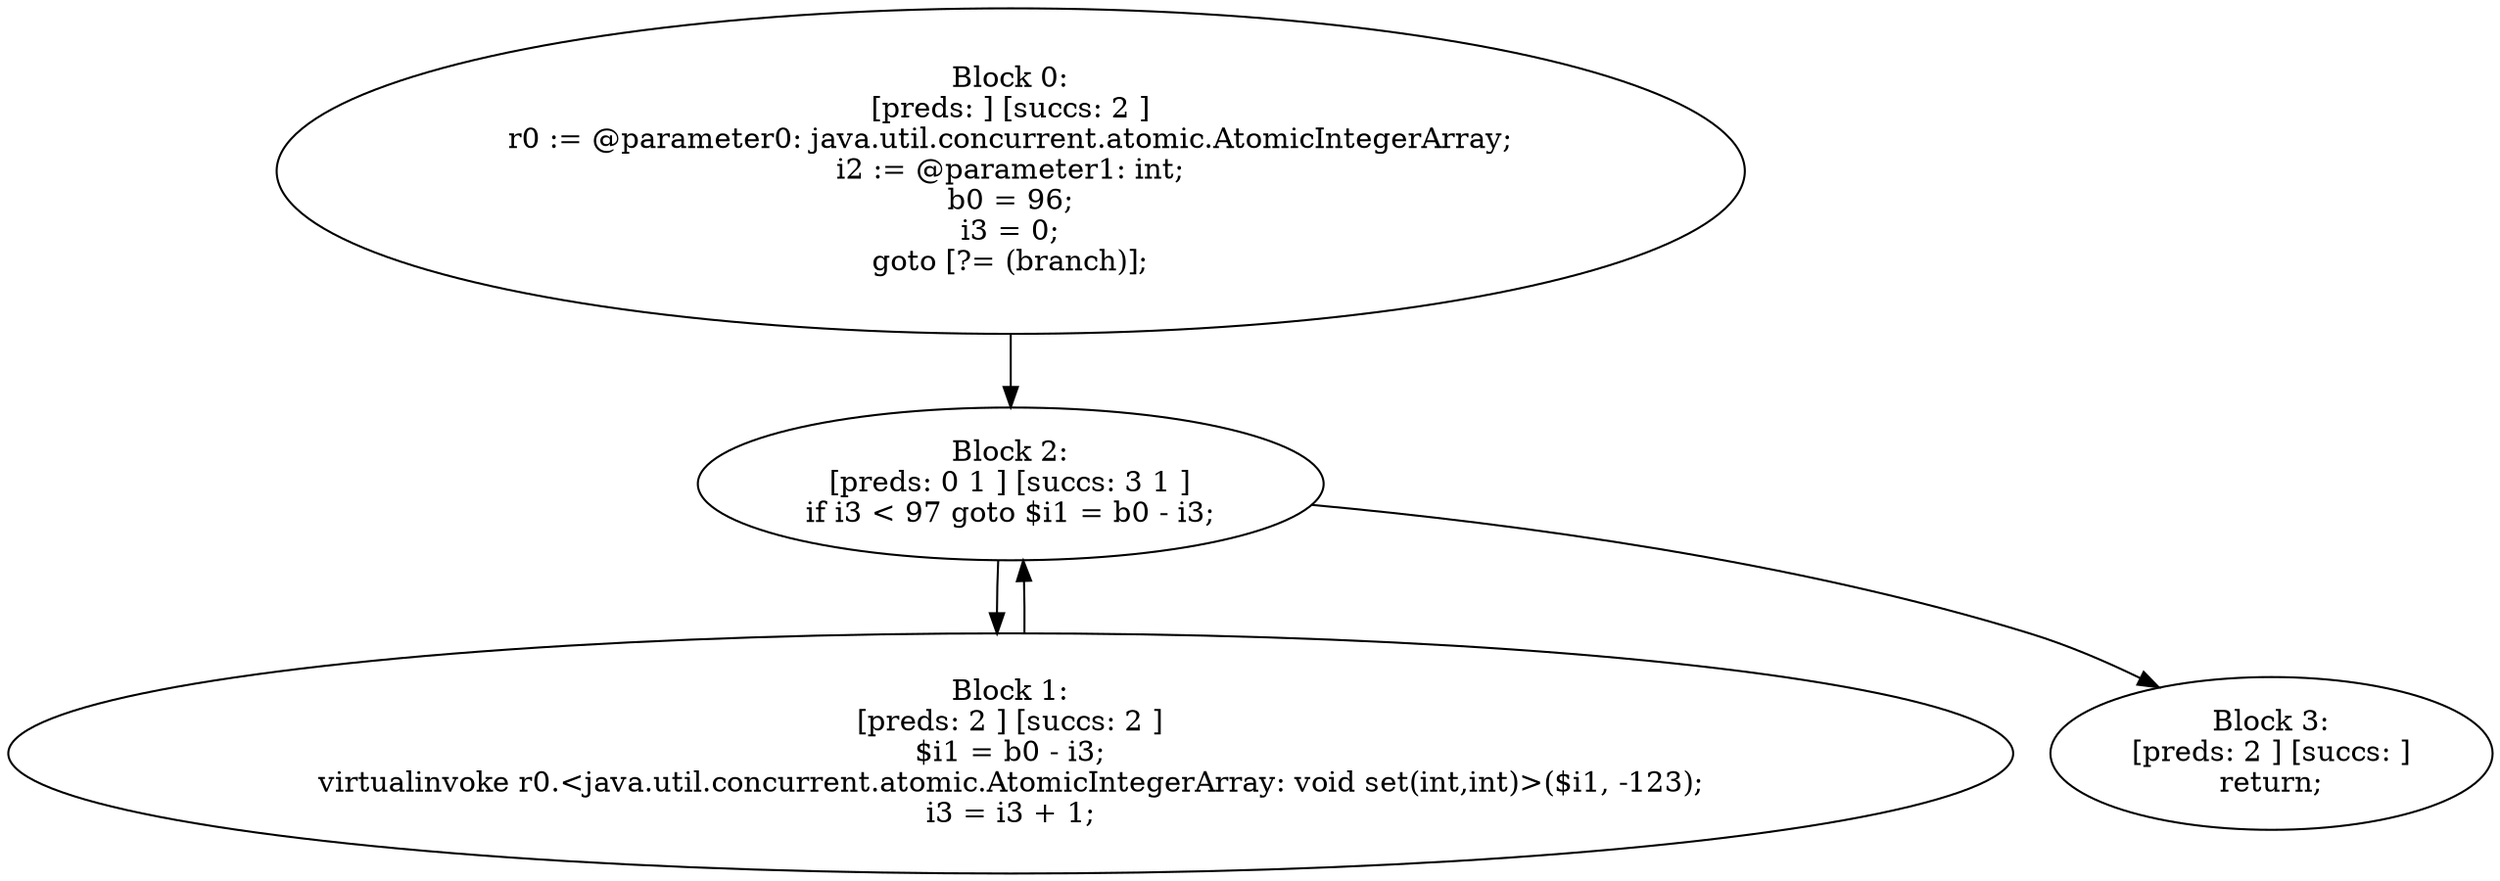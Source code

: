 digraph "unitGraph" {
    "Block 0:
[preds: ] [succs: 2 ]
r0 := @parameter0: java.util.concurrent.atomic.AtomicIntegerArray;
i2 := @parameter1: int;
b0 = 96;
i3 = 0;
goto [?= (branch)];
"
    "Block 1:
[preds: 2 ] [succs: 2 ]
$i1 = b0 - i3;
virtualinvoke r0.<java.util.concurrent.atomic.AtomicIntegerArray: void set(int,int)>($i1, -123);
i3 = i3 + 1;
"
    "Block 2:
[preds: 0 1 ] [succs: 3 1 ]
if i3 < 97 goto $i1 = b0 - i3;
"
    "Block 3:
[preds: 2 ] [succs: ]
return;
"
    "Block 0:
[preds: ] [succs: 2 ]
r0 := @parameter0: java.util.concurrent.atomic.AtomicIntegerArray;
i2 := @parameter1: int;
b0 = 96;
i3 = 0;
goto [?= (branch)];
"->"Block 2:
[preds: 0 1 ] [succs: 3 1 ]
if i3 < 97 goto $i1 = b0 - i3;
";
    "Block 1:
[preds: 2 ] [succs: 2 ]
$i1 = b0 - i3;
virtualinvoke r0.<java.util.concurrent.atomic.AtomicIntegerArray: void set(int,int)>($i1, -123);
i3 = i3 + 1;
"->"Block 2:
[preds: 0 1 ] [succs: 3 1 ]
if i3 < 97 goto $i1 = b0 - i3;
";
    "Block 2:
[preds: 0 1 ] [succs: 3 1 ]
if i3 < 97 goto $i1 = b0 - i3;
"->"Block 3:
[preds: 2 ] [succs: ]
return;
";
    "Block 2:
[preds: 0 1 ] [succs: 3 1 ]
if i3 < 97 goto $i1 = b0 - i3;
"->"Block 1:
[preds: 2 ] [succs: 2 ]
$i1 = b0 - i3;
virtualinvoke r0.<java.util.concurrent.atomic.AtomicIntegerArray: void set(int,int)>($i1, -123);
i3 = i3 + 1;
";
}
